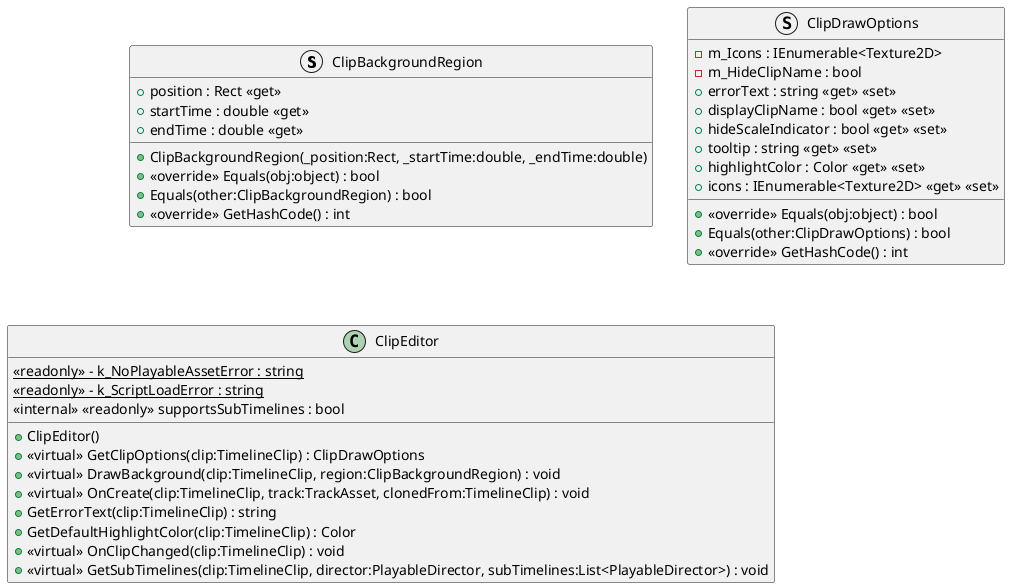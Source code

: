 @startuml
struct ClipBackgroundRegion {
    + position : Rect <<get>>
    + startTime : double <<get>>
    + endTime : double <<get>>
    + ClipBackgroundRegion(_position:Rect, _startTime:double, _endTime:double)
    + <<override>> Equals(obj:object) : bool
    + Equals(other:ClipBackgroundRegion) : bool
    + <<override>> GetHashCode() : int
}
struct ClipDrawOptions {
    - m_Icons : IEnumerable<Texture2D>
    - m_HideClipName : bool
    + errorText : string <<get>> <<set>>
    + displayClipName : bool <<get>> <<set>>
    + hideScaleIndicator : bool <<get>> <<set>>
    + tooltip : string <<get>> <<set>>
    + highlightColor : Color <<get>> <<set>>
    + icons : IEnumerable<Texture2D> <<get>> <<set>>
    + <<override>> Equals(obj:object) : bool
    + Equals(other:ClipDrawOptions) : bool
    + <<override>> GetHashCode() : int
}
class ClipEditor {
    {static} <<readonly>> - k_NoPlayableAssetError : string
    {static} <<readonly>> - k_ScriptLoadError : string
    <<internal>> <<readonly>> supportsSubTimelines : bool
    + ClipEditor()
    + <<virtual>> GetClipOptions(clip:TimelineClip) : ClipDrawOptions
    + <<virtual>> DrawBackground(clip:TimelineClip, region:ClipBackgroundRegion) : void
    + <<virtual>> OnCreate(clip:TimelineClip, track:TrackAsset, clonedFrom:TimelineClip) : void
    + GetErrorText(clip:TimelineClip) : string
    + GetDefaultHighlightColor(clip:TimelineClip) : Color
    + <<virtual>> OnClipChanged(clip:TimelineClip) : void
    + <<virtual>> GetSubTimelines(clip:TimelineClip, director:PlayableDirector, subTimelines:List<PlayableDirector>) : void
}
@enduml
